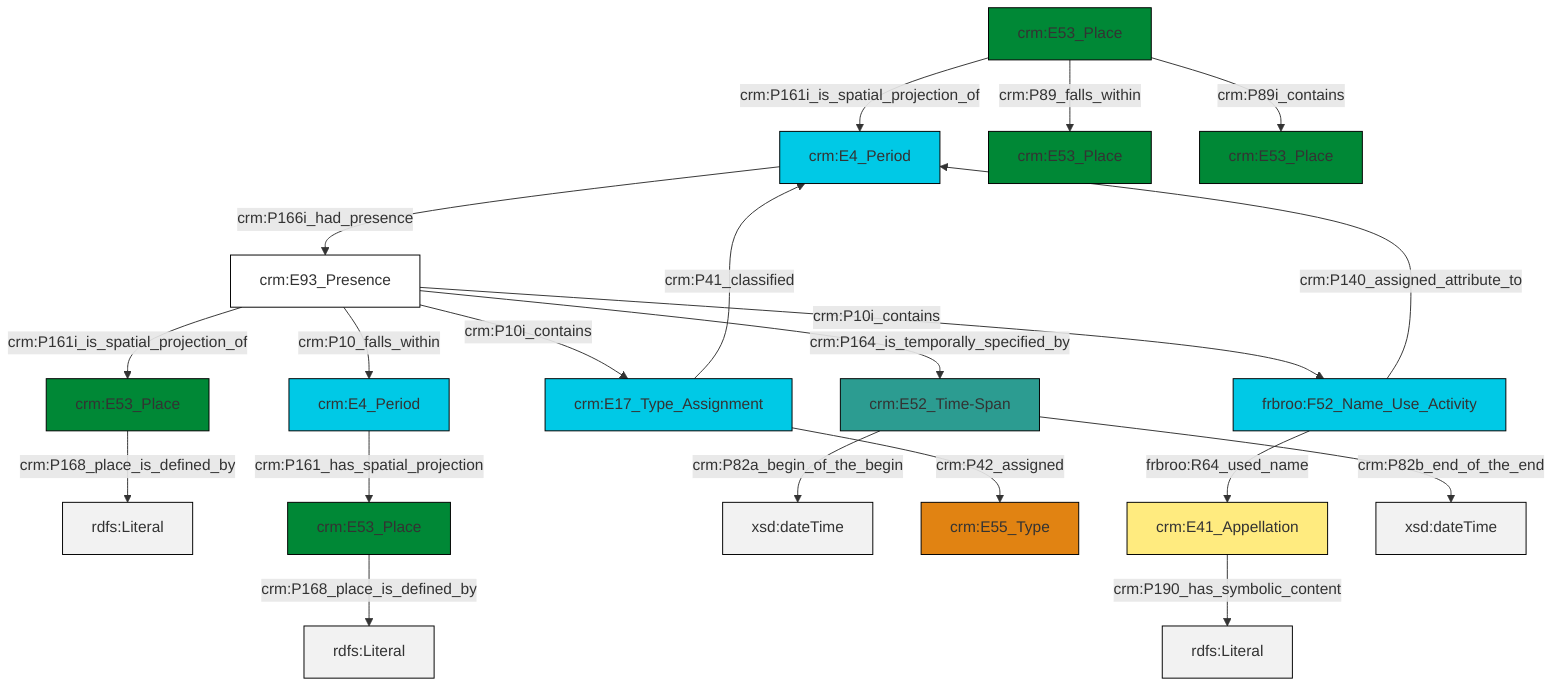 graph TD
classDef Literal fill:#f2f2f2,stroke:#000000;
classDef CRM_Entity fill:#FFFFFF,stroke:#000000;
classDef Temporal_Entity fill:#00C9E6, stroke:#000000;
classDef Type fill:#E18312, stroke:#000000;
classDef Time-Span fill:#2C9C91, stroke:#000000;
classDef Appellation fill:#FFEB7F, stroke:#000000;
classDef Place fill:#008836, stroke:#000000;
classDef Persistent_Item fill:#B266B2, stroke:#000000;
classDef Conceptual_Object fill:#FFD700, stroke:#000000;
classDef Physical_Thing fill:#D2B48C, stroke:#000000;
classDef Actor fill:#f58aad, stroke:#000000;
classDef PC_Classes fill:#4ce600, stroke:#000000;
classDef Multi fill:#cccccc,stroke:#000000;

2["crm:E93_Presence"]:::CRM_Entity -->|crm:P10i_contains| 4["crm:E17_Type_Assignment"]:::Temporal_Entity
0["crm:E4_Period"]:::Temporal_Entity -->|crm:P166i_had_presence| 2["crm:E93_Presence"]:::CRM_Entity
2["crm:E93_Presence"]:::CRM_Entity -->|crm:P10_falls_within| 5["crm:E4_Period"]:::Temporal_Entity
2["crm:E93_Presence"]:::CRM_Entity -->|crm:P164_is_temporally_specified_by| 6["crm:E52_Time-Span"]:::Time-Span
7["crm:E53_Place"]:::Place -->|crm:P168_place_is_defined_by| 8[rdfs:Literal]:::Literal
6["crm:E52_Time-Span"]:::Time-Span -->|crm:P82a_begin_of_the_begin| 13[xsd:dateTime]:::Literal
4["crm:E17_Type_Assignment"]:::Temporal_Entity -->|crm:P42_assigned| 16["crm:E55_Type"]:::Type
4["crm:E17_Type_Assignment"]:::Temporal_Entity -->|crm:P41_classified| 0["crm:E4_Period"]:::Temporal_Entity
18["crm:E53_Place"]:::Place -->|crm:P89_falls_within| 19["crm:E53_Place"]:::Place
11["frbroo:F52_Name_Use_Activity"]:::Temporal_Entity -->|frbroo:R64_used_name| 9["crm:E41_Appellation"]:::Appellation
18["crm:E53_Place"]:::Place -->|crm:P161i_is_spatial_projection_of| 0["crm:E4_Period"]:::Temporal_Entity
5["crm:E4_Period"]:::Temporal_Entity -->|crm:P161_has_spatial_projection| 22["crm:E53_Place"]:::Place
6["crm:E52_Time-Span"]:::Time-Span -->|crm:P82b_end_of_the_end| 25[xsd:dateTime]:::Literal
11["frbroo:F52_Name_Use_Activity"]:::Temporal_Entity -->|crm:P140_assigned_attribute_to| 0["crm:E4_Period"]:::Temporal_Entity
2["crm:E93_Presence"]:::CRM_Entity -->|crm:P10i_contains| 11["frbroo:F52_Name_Use_Activity"]:::Temporal_Entity
9["crm:E41_Appellation"]:::Appellation -->|crm:P190_has_symbolic_content| 27[rdfs:Literal]:::Literal
2["crm:E93_Presence"]:::CRM_Entity -->|crm:P161i_is_spatial_projection_of| 7["crm:E53_Place"]:::Place
18["crm:E53_Place"]:::Place -->|crm:P89i_contains| 20["crm:E53_Place"]:::Place
22["crm:E53_Place"]:::Place -->|crm:P168_place_is_defined_by| 30[rdfs:Literal]:::Literal